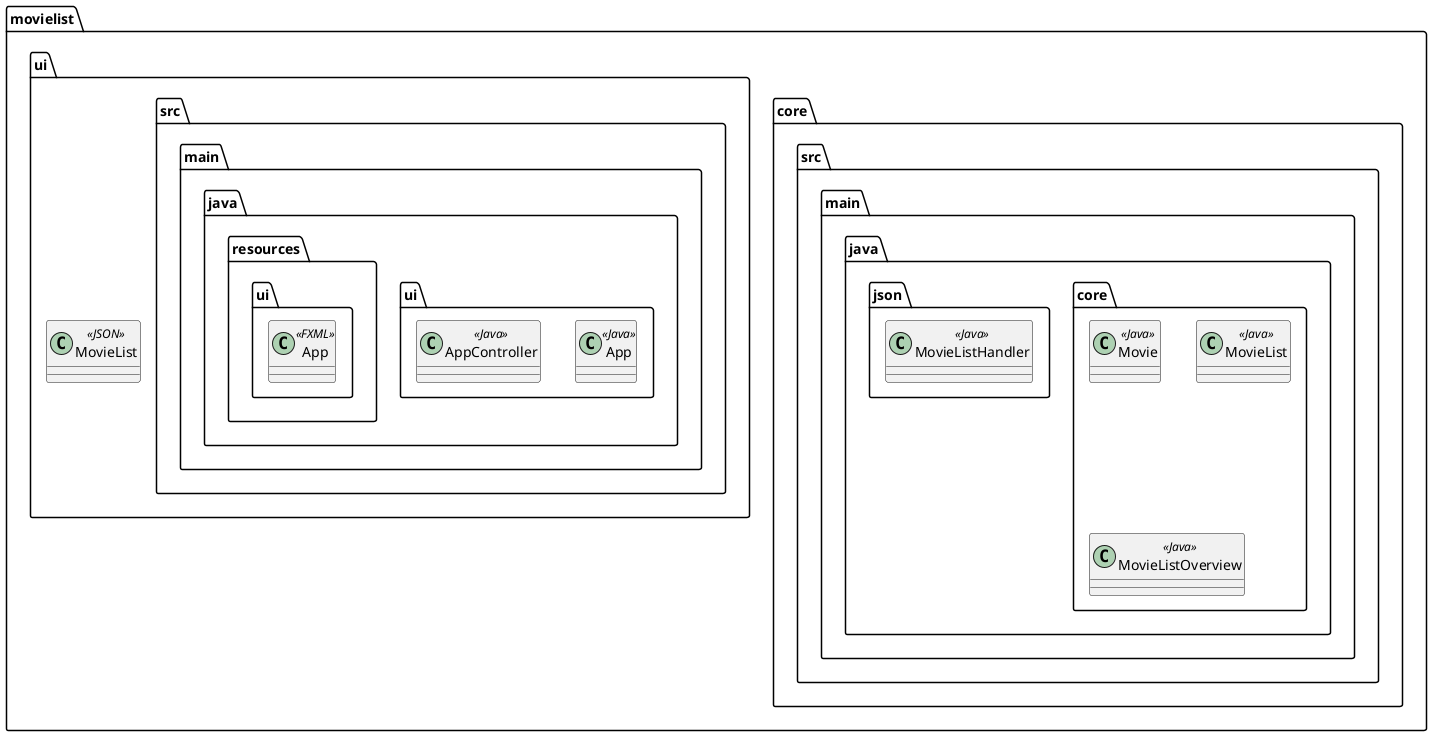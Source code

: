 @startuml Package diagram

package "movielist" {
  package "core" {
    package "src" {
        package "main" {
            package "java" {
                package "core" {
                    class Movie <<Java>>
                    class MovieList <<Java>>
                    class MovieListOverview <<Java>>
                }
                package "json" {
                    class MovieListHandler <<Java>>
                }
            }
        }
    }
  }

package "ui" {
    package "src" {
        package "main" {
            package "java" {
                package "ui" {
                    class App <<Java>>
                    class AppController <<Java>>
                }
            package "resources"{
                package "ui"{
                    class App <<FXML>>
                }
            }
            }
        }
    }
    class MovieList <<JSON>>            
    }
}

@enduml